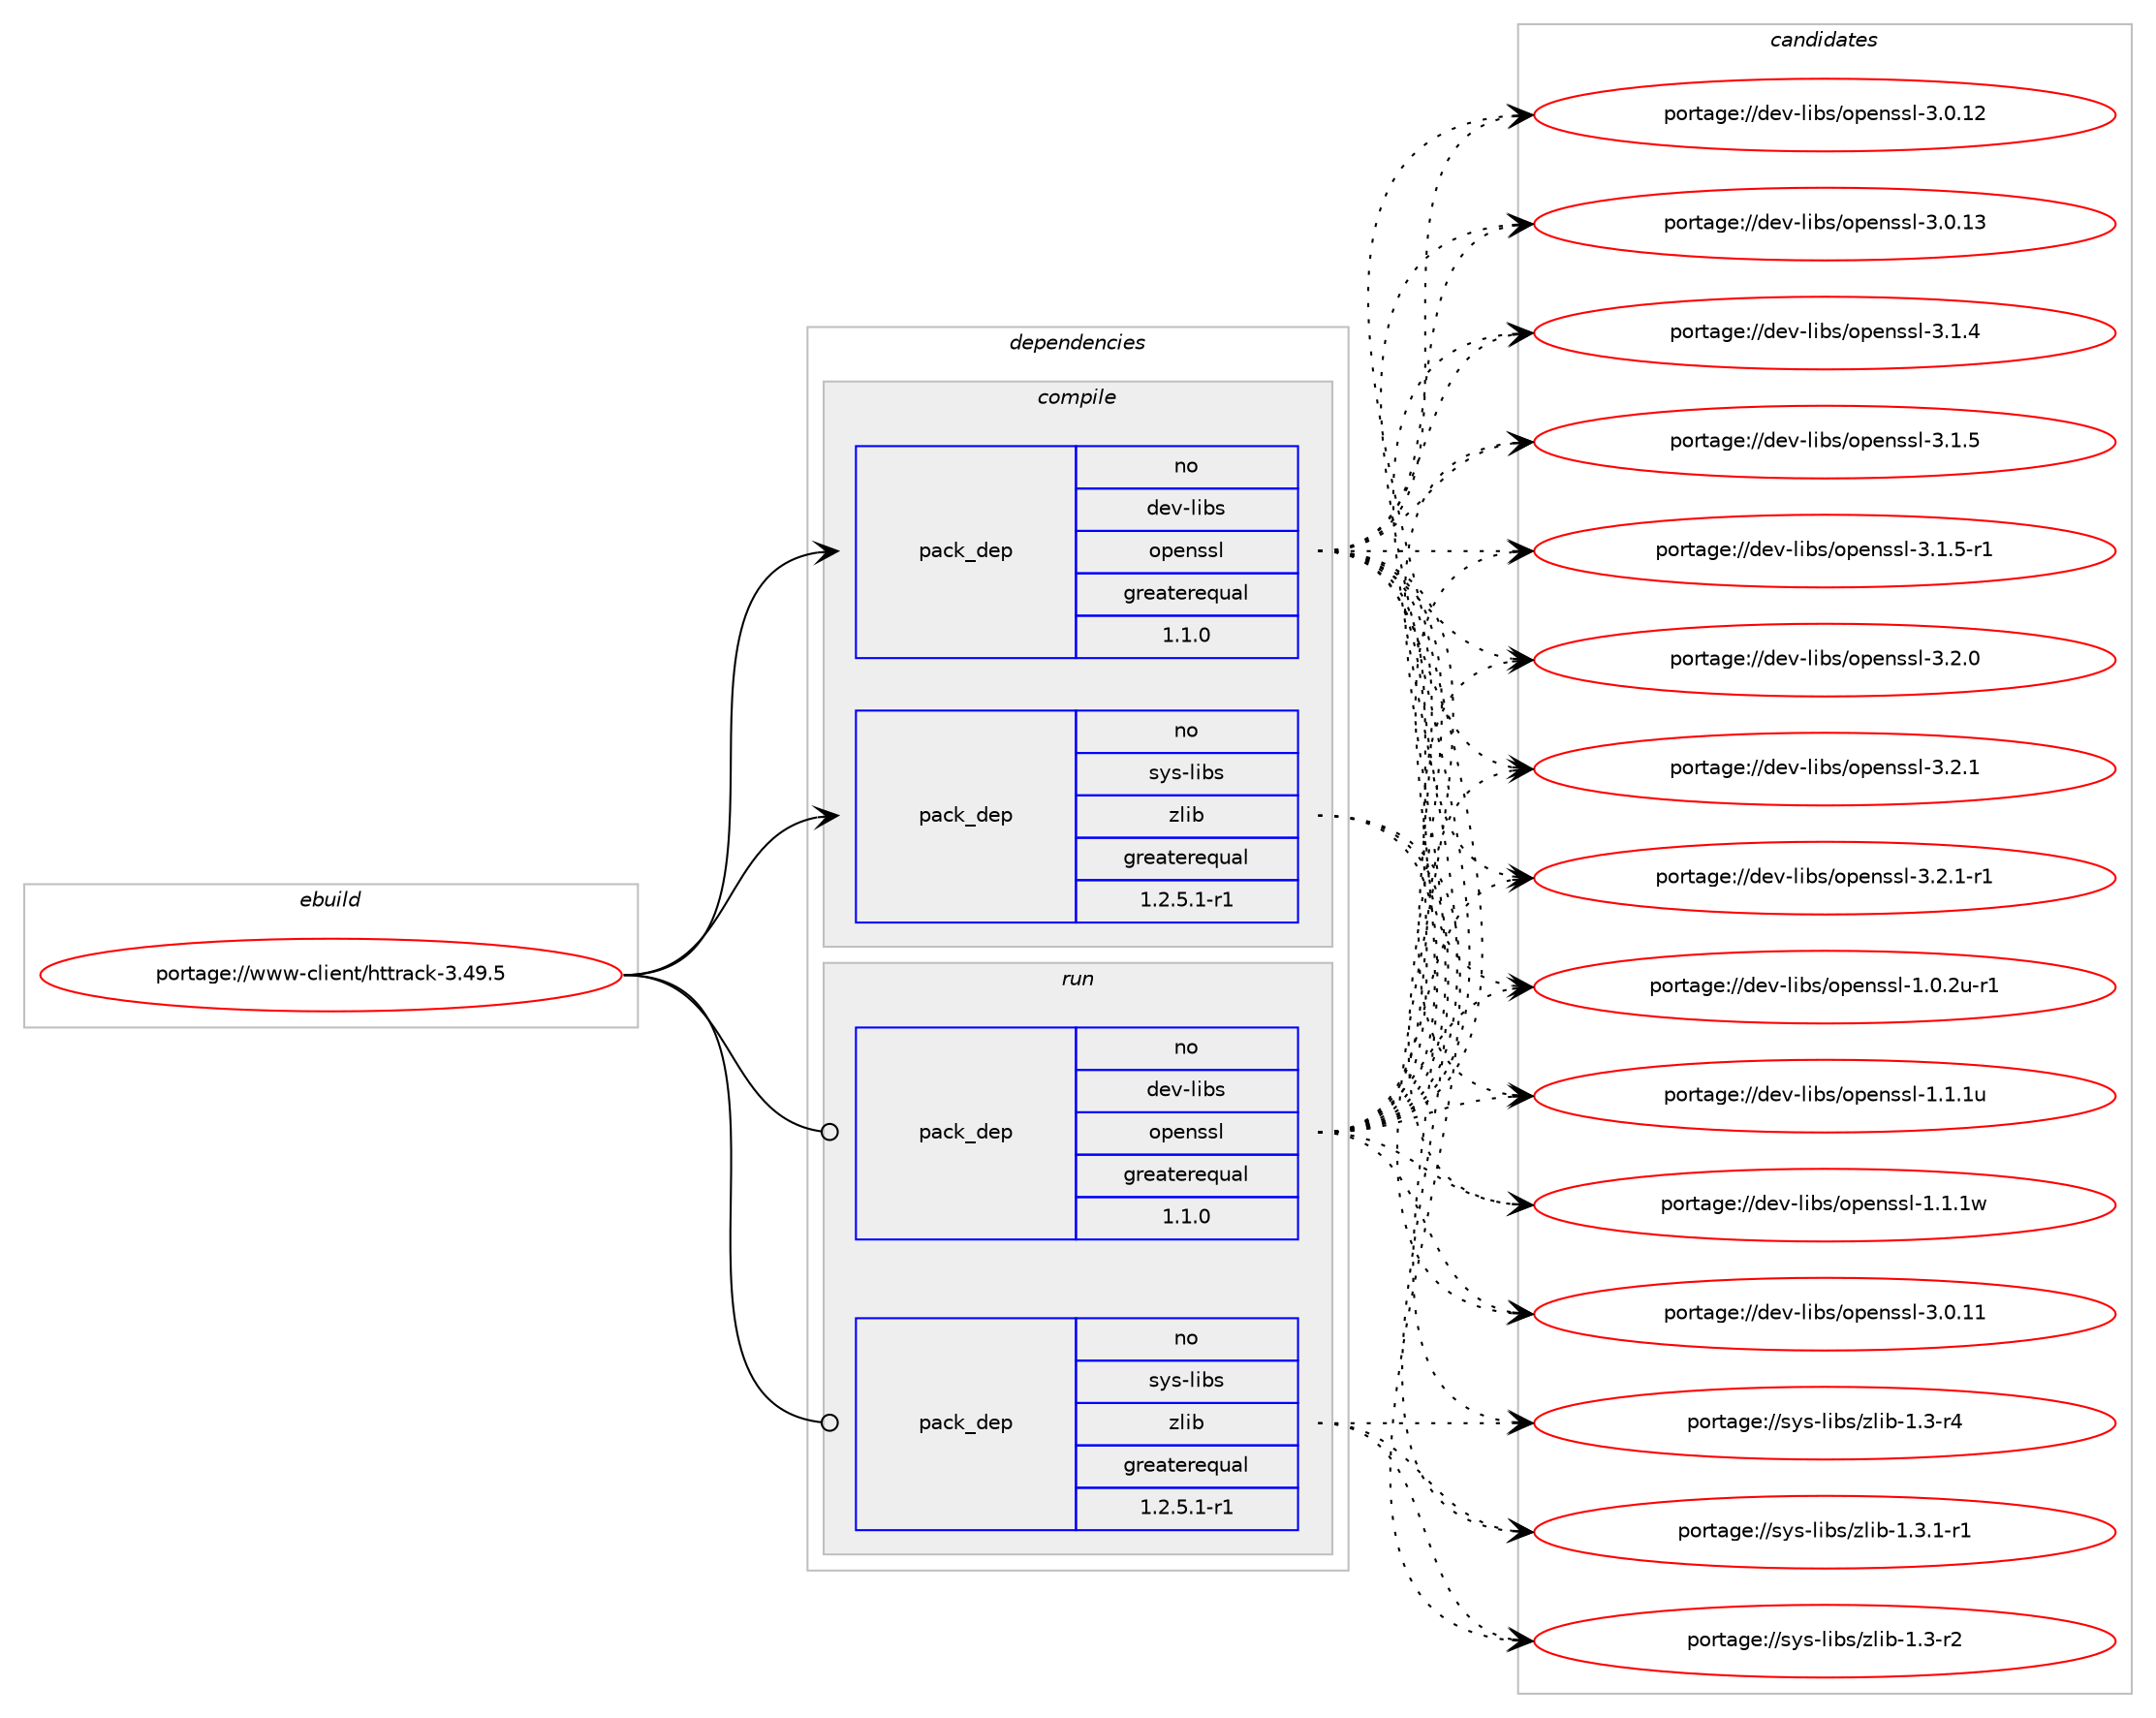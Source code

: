 digraph prolog {

# *************
# Graph options
# *************

newrank=true;
concentrate=true;
compound=true;
graph [rankdir=LR,fontname=Helvetica,fontsize=10,ranksep=1.5];#, ranksep=2.5, nodesep=0.2];
edge  [arrowhead=vee];
node  [fontname=Helvetica,fontsize=10];

# **********
# The ebuild
# **********

subgraph cluster_leftcol {
color=gray;
rank=same;
label=<<i>ebuild</i>>;
id [label="portage://www-client/httrack-3.49.5", color=red, width=4, href="../www-client/httrack-3.49.5.svg"];
}

# ****************
# The dependencies
# ****************

subgraph cluster_midcol {
color=gray;
label=<<i>dependencies</i>>;
subgraph cluster_compile {
fillcolor="#eeeeee";
style=filled;
label=<<i>compile</i>>;
subgraph pack8152 {
dependency24770 [label=<<TABLE BORDER="0" CELLBORDER="1" CELLSPACING="0" CELLPADDING="4" WIDTH="220"><TR><TD ROWSPAN="6" CELLPADDING="30">pack_dep</TD></TR><TR><TD WIDTH="110">no</TD></TR><TR><TD>dev-libs</TD></TR><TR><TD>openssl</TD></TR><TR><TD>greaterequal</TD></TR><TR><TD>1.1.0</TD></TR></TABLE>>, shape=none, color=blue];
}
id:e -> dependency24770:w [weight=20,style="solid",arrowhead="vee"];
subgraph pack8153 {
dependency24771 [label=<<TABLE BORDER="0" CELLBORDER="1" CELLSPACING="0" CELLPADDING="4" WIDTH="220"><TR><TD ROWSPAN="6" CELLPADDING="30">pack_dep</TD></TR><TR><TD WIDTH="110">no</TD></TR><TR><TD>sys-libs</TD></TR><TR><TD>zlib</TD></TR><TR><TD>greaterequal</TD></TR><TR><TD>1.2.5.1-r1</TD></TR></TABLE>>, shape=none, color=blue];
}
id:e -> dependency24771:w [weight=20,style="solid",arrowhead="vee"];
}
subgraph cluster_compileandrun {
fillcolor="#eeeeee";
style=filled;
label=<<i>compile and run</i>>;
}
subgraph cluster_run {
fillcolor="#eeeeee";
style=filled;
label=<<i>run</i>>;
subgraph pack8154 {
dependency24772 [label=<<TABLE BORDER="0" CELLBORDER="1" CELLSPACING="0" CELLPADDING="4" WIDTH="220"><TR><TD ROWSPAN="6" CELLPADDING="30">pack_dep</TD></TR><TR><TD WIDTH="110">no</TD></TR><TR><TD>dev-libs</TD></TR><TR><TD>openssl</TD></TR><TR><TD>greaterequal</TD></TR><TR><TD>1.1.0</TD></TR></TABLE>>, shape=none, color=blue];
}
id:e -> dependency24772:w [weight=20,style="solid",arrowhead="odot"];
subgraph pack8155 {
dependency24773 [label=<<TABLE BORDER="0" CELLBORDER="1" CELLSPACING="0" CELLPADDING="4" WIDTH="220"><TR><TD ROWSPAN="6" CELLPADDING="30">pack_dep</TD></TR><TR><TD WIDTH="110">no</TD></TR><TR><TD>sys-libs</TD></TR><TR><TD>zlib</TD></TR><TR><TD>greaterequal</TD></TR><TR><TD>1.2.5.1-r1</TD></TR></TABLE>>, shape=none, color=blue];
}
id:e -> dependency24773:w [weight=20,style="solid",arrowhead="odot"];
}
}

# **************
# The candidates
# **************

subgraph cluster_choices {
rank=same;
color=gray;
label=<<i>candidates</i>>;

subgraph choice8152 {
color=black;
nodesep=1;
choice1001011184510810598115471111121011101151151084549464846501174511449 [label="portage://dev-libs/openssl-1.0.2u-r1", color=red, width=4,href="../dev-libs/openssl-1.0.2u-r1.svg"];
choice100101118451081059811547111112101110115115108454946494649117 [label="portage://dev-libs/openssl-1.1.1u", color=red, width=4,href="../dev-libs/openssl-1.1.1u.svg"];
choice100101118451081059811547111112101110115115108454946494649119 [label="portage://dev-libs/openssl-1.1.1w", color=red, width=4,href="../dev-libs/openssl-1.1.1w.svg"];
choice10010111845108105981154711111210111011511510845514648464949 [label="portage://dev-libs/openssl-3.0.11", color=red, width=4,href="../dev-libs/openssl-3.0.11.svg"];
choice10010111845108105981154711111210111011511510845514648464950 [label="portage://dev-libs/openssl-3.0.12", color=red, width=4,href="../dev-libs/openssl-3.0.12.svg"];
choice10010111845108105981154711111210111011511510845514648464951 [label="portage://dev-libs/openssl-3.0.13", color=red, width=4,href="../dev-libs/openssl-3.0.13.svg"];
choice100101118451081059811547111112101110115115108455146494652 [label="portage://dev-libs/openssl-3.1.4", color=red, width=4,href="../dev-libs/openssl-3.1.4.svg"];
choice100101118451081059811547111112101110115115108455146494653 [label="portage://dev-libs/openssl-3.1.5", color=red, width=4,href="../dev-libs/openssl-3.1.5.svg"];
choice1001011184510810598115471111121011101151151084551464946534511449 [label="portage://dev-libs/openssl-3.1.5-r1", color=red, width=4,href="../dev-libs/openssl-3.1.5-r1.svg"];
choice100101118451081059811547111112101110115115108455146504648 [label="portage://dev-libs/openssl-3.2.0", color=red, width=4,href="../dev-libs/openssl-3.2.0.svg"];
choice100101118451081059811547111112101110115115108455146504649 [label="portage://dev-libs/openssl-3.2.1", color=red, width=4,href="../dev-libs/openssl-3.2.1.svg"];
choice1001011184510810598115471111121011101151151084551465046494511449 [label="portage://dev-libs/openssl-3.2.1-r1", color=red, width=4,href="../dev-libs/openssl-3.2.1-r1.svg"];
dependency24770:e -> choice1001011184510810598115471111121011101151151084549464846501174511449:w [style=dotted,weight="100"];
dependency24770:e -> choice100101118451081059811547111112101110115115108454946494649117:w [style=dotted,weight="100"];
dependency24770:e -> choice100101118451081059811547111112101110115115108454946494649119:w [style=dotted,weight="100"];
dependency24770:e -> choice10010111845108105981154711111210111011511510845514648464949:w [style=dotted,weight="100"];
dependency24770:e -> choice10010111845108105981154711111210111011511510845514648464950:w [style=dotted,weight="100"];
dependency24770:e -> choice10010111845108105981154711111210111011511510845514648464951:w [style=dotted,weight="100"];
dependency24770:e -> choice100101118451081059811547111112101110115115108455146494652:w [style=dotted,weight="100"];
dependency24770:e -> choice100101118451081059811547111112101110115115108455146494653:w [style=dotted,weight="100"];
dependency24770:e -> choice1001011184510810598115471111121011101151151084551464946534511449:w [style=dotted,weight="100"];
dependency24770:e -> choice100101118451081059811547111112101110115115108455146504648:w [style=dotted,weight="100"];
dependency24770:e -> choice100101118451081059811547111112101110115115108455146504649:w [style=dotted,weight="100"];
dependency24770:e -> choice1001011184510810598115471111121011101151151084551465046494511449:w [style=dotted,weight="100"];
}
subgraph choice8153 {
color=black;
nodesep=1;
choice11512111545108105981154712210810598454946514511450 [label="portage://sys-libs/zlib-1.3-r2", color=red, width=4,href="../sys-libs/zlib-1.3-r2.svg"];
choice11512111545108105981154712210810598454946514511452 [label="portage://sys-libs/zlib-1.3-r4", color=red, width=4,href="../sys-libs/zlib-1.3-r4.svg"];
choice115121115451081059811547122108105984549465146494511449 [label="portage://sys-libs/zlib-1.3.1-r1", color=red, width=4,href="../sys-libs/zlib-1.3.1-r1.svg"];
dependency24771:e -> choice11512111545108105981154712210810598454946514511450:w [style=dotted,weight="100"];
dependency24771:e -> choice11512111545108105981154712210810598454946514511452:w [style=dotted,weight="100"];
dependency24771:e -> choice115121115451081059811547122108105984549465146494511449:w [style=dotted,weight="100"];
}
subgraph choice8154 {
color=black;
nodesep=1;
choice1001011184510810598115471111121011101151151084549464846501174511449 [label="portage://dev-libs/openssl-1.0.2u-r1", color=red, width=4,href="../dev-libs/openssl-1.0.2u-r1.svg"];
choice100101118451081059811547111112101110115115108454946494649117 [label="portage://dev-libs/openssl-1.1.1u", color=red, width=4,href="../dev-libs/openssl-1.1.1u.svg"];
choice100101118451081059811547111112101110115115108454946494649119 [label="portage://dev-libs/openssl-1.1.1w", color=red, width=4,href="../dev-libs/openssl-1.1.1w.svg"];
choice10010111845108105981154711111210111011511510845514648464949 [label="portage://dev-libs/openssl-3.0.11", color=red, width=4,href="../dev-libs/openssl-3.0.11.svg"];
choice10010111845108105981154711111210111011511510845514648464950 [label="portage://dev-libs/openssl-3.0.12", color=red, width=4,href="../dev-libs/openssl-3.0.12.svg"];
choice10010111845108105981154711111210111011511510845514648464951 [label="portage://dev-libs/openssl-3.0.13", color=red, width=4,href="../dev-libs/openssl-3.0.13.svg"];
choice100101118451081059811547111112101110115115108455146494652 [label="portage://dev-libs/openssl-3.1.4", color=red, width=4,href="../dev-libs/openssl-3.1.4.svg"];
choice100101118451081059811547111112101110115115108455146494653 [label="portage://dev-libs/openssl-3.1.5", color=red, width=4,href="../dev-libs/openssl-3.1.5.svg"];
choice1001011184510810598115471111121011101151151084551464946534511449 [label="portage://dev-libs/openssl-3.1.5-r1", color=red, width=4,href="../dev-libs/openssl-3.1.5-r1.svg"];
choice100101118451081059811547111112101110115115108455146504648 [label="portage://dev-libs/openssl-3.2.0", color=red, width=4,href="../dev-libs/openssl-3.2.0.svg"];
choice100101118451081059811547111112101110115115108455146504649 [label="portage://dev-libs/openssl-3.2.1", color=red, width=4,href="../dev-libs/openssl-3.2.1.svg"];
choice1001011184510810598115471111121011101151151084551465046494511449 [label="portage://dev-libs/openssl-3.2.1-r1", color=red, width=4,href="../dev-libs/openssl-3.2.1-r1.svg"];
dependency24772:e -> choice1001011184510810598115471111121011101151151084549464846501174511449:w [style=dotted,weight="100"];
dependency24772:e -> choice100101118451081059811547111112101110115115108454946494649117:w [style=dotted,weight="100"];
dependency24772:e -> choice100101118451081059811547111112101110115115108454946494649119:w [style=dotted,weight="100"];
dependency24772:e -> choice10010111845108105981154711111210111011511510845514648464949:w [style=dotted,weight="100"];
dependency24772:e -> choice10010111845108105981154711111210111011511510845514648464950:w [style=dotted,weight="100"];
dependency24772:e -> choice10010111845108105981154711111210111011511510845514648464951:w [style=dotted,weight="100"];
dependency24772:e -> choice100101118451081059811547111112101110115115108455146494652:w [style=dotted,weight="100"];
dependency24772:e -> choice100101118451081059811547111112101110115115108455146494653:w [style=dotted,weight="100"];
dependency24772:e -> choice1001011184510810598115471111121011101151151084551464946534511449:w [style=dotted,weight="100"];
dependency24772:e -> choice100101118451081059811547111112101110115115108455146504648:w [style=dotted,weight="100"];
dependency24772:e -> choice100101118451081059811547111112101110115115108455146504649:w [style=dotted,weight="100"];
dependency24772:e -> choice1001011184510810598115471111121011101151151084551465046494511449:w [style=dotted,weight="100"];
}
subgraph choice8155 {
color=black;
nodesep=1;
choice11512111545108105981154712210810598454946514511450 [label="portage://sys-libs/zlib-1.3-r2", color=red, width=4,href="../sys-libs/zlib-1.3-r2.svg"];
choice11512111545108105981154712210810598454946514511452 [label="portage://sys-libs/zlib-1.3-r4", color=red, width=4,href="../sys-libs/zlib-1.3-r4.svg"];
choice115121115451081059811547122108105984549465146494511449 [label="portage://sys-libs/zlib-1.3.1-r1", color=red, width=4,href="../sys-libs/zlib-1.3.1-r1.svg"];
dependency24773:e -> choice11512111545108105981154712210810598454946514511450:w [style=dotted,weight="100"];
dependency24773:e -> choice11512111545108105981154712210810598454946514511452:w [style=dotted,weight="100"];
dependency24773:e -> choice115121115451081059811547122108105984549465146494511449:w [style=dotted,weight="100"];
}
}

}
